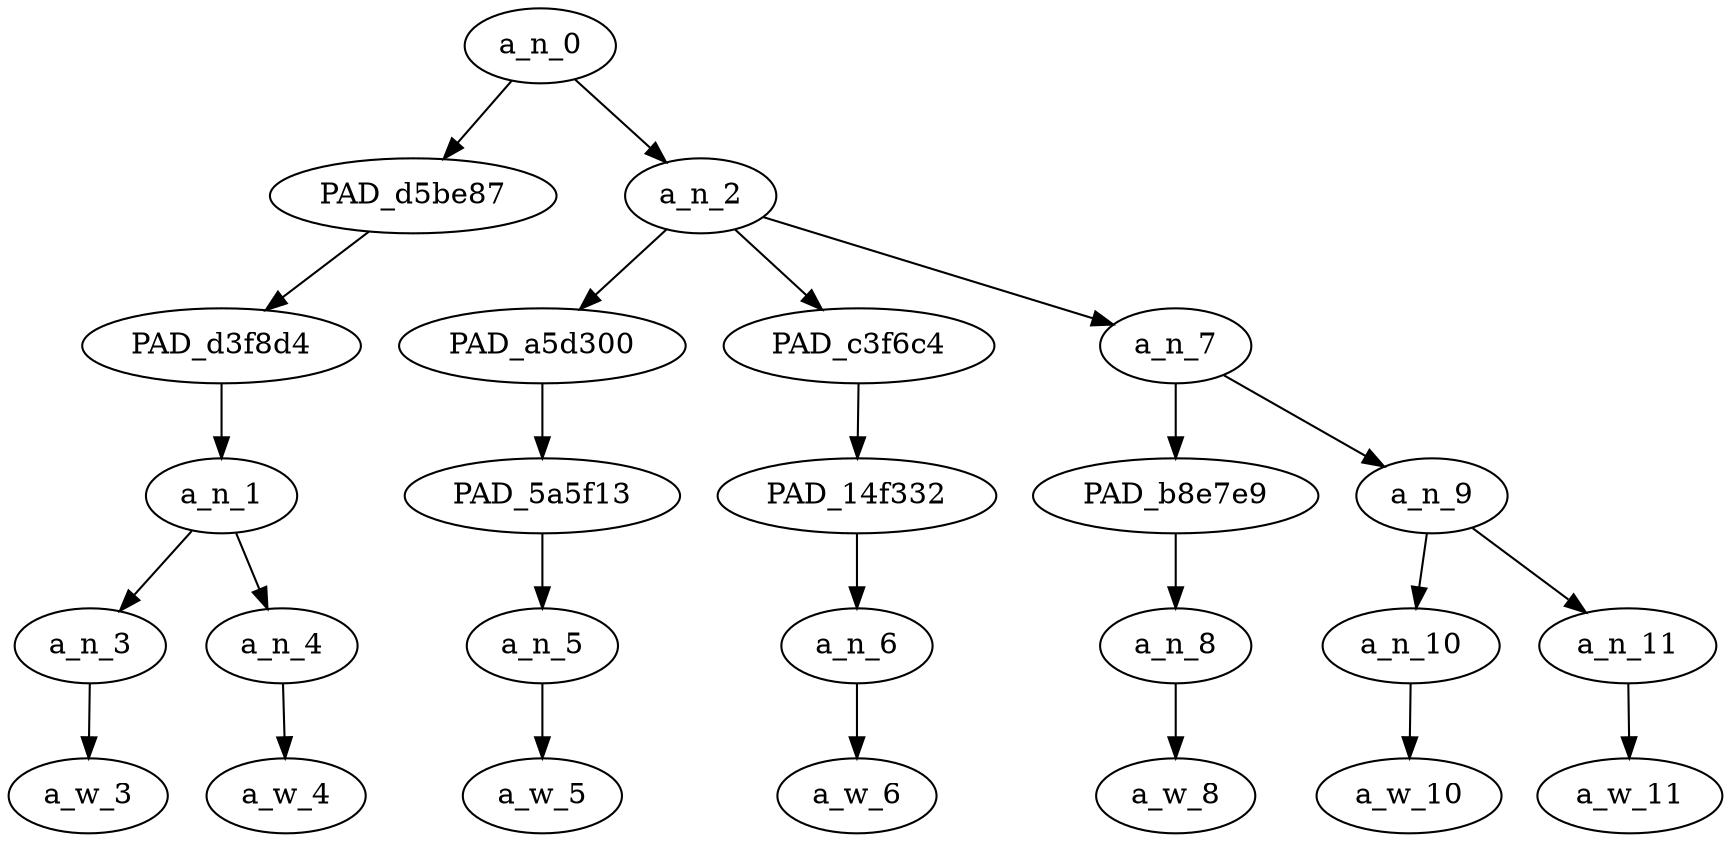 strict digraph "" {
	a_n_0	[div_dir=1,
		index=0,
		level=5,
		pos="1.875,5!",
		text_span="[0, 1, 2, 3, 4, 5, 6]",
		value=1.00000001];
	PAD_d5be87	[div_dir=1,
		index=0,
		level=4,
		pos="0.5,4!",
		text_span="[0, 1]",
		value=0.34819508];
	a_n_0 -> PAD_d5be87;
	a_n_2	[div_dir=-1,
		index=1,
		level=4,
		pos="3.25,4!",
		text_span="[2, 3, 4, 5, 6]",
		value=0.65167916];
	a_n_0 -> a_n_2;
	PAD_d3f8d4	[div_dir=1,
		index=0,
		level=3,
		pos="0.5,3!",
		text_span="[0, 1]",
		value=0.34819508];
	PAD_d5be87 -> PAD_d3f8d4;
	a_n_1	[div_dir=1,
		index=0,
		level=2,
		pos="0.5,2!",
		text_span="[0, 1]",
		value=0.34819508];
	PAD_d3f8d4 -> a_n_1;
	a_n_3	[div_dir=1,
		index=0,
		level=1,
		pos="0.0,1!",
		text_span="[0]",
		value=0.11436452];
	a_n_1 -> a_n_3;
	a_n_4	[div_dir=1,
		index=1,
		level=1,
		pos="1.0,1!",
		text_span="[1]",
		value=0.23334506];
	a_n_1 -> a_n_4;
	a_w_3	[div_dir=0,
		index=0,
		level=0,
		pos="0,0!",
		text_span="[0]",
		value=chambers];
	a_n_3 -> a_w_3;
	a_w_4	[div_dir=0,
		index=1,
		level=0,
		pos="1,0!",
		text_span="[1]",
		value=pls];
	a_n_4 -> a_w_4;
	PAD_a5d300	[div_dir=-1,
		index=1,
		level=3,
		pos="2.0,3!",
		text_span="[2]",
		value=0.07338421];
	a_n_2 -> PAD_a5d300;
	PAD_c3f6c4	[div_dir=1,
		index=2,
		level=3,
		pos="3.0,3!",
		text_span="[3]",
		value=0.06259428];
	a_n_2 -> PAD_c3f6c4;
	a_n_7	[div_dir=-1,
		index=3,
		level=3,
		pos="4.75,3!",
		text_span="[4, 5, 6]",
		value=0.51547624];
	a_n_2 -> a_n_7;
	PAD_5a5f13	[div_dir=-1,
		index=1,
		level=2,
		pos="2.0,2!",
		text_span="[2]",
		value=0.07338421];
	PAD_a5d300 -> PAD_5a5f13;
	a_n_5	[div_dir=-1,
		index=2,
		level=1,
		pos="2.0,1!",
		text_span="[2]",
		value=0.07338421];
	PAD_5a5f13 -> a_n_5;
	a_w_5	[div_dir=0,
		index=2,
		level=0,
		pos="2,0!",
		text_span="[2]",
		value=do];
	a_n_5 -> a_w_5;
	PAD_14f332	[div_dir=1,
		index=2,
		level=2,
		pos="3.0,2!",
		text_span="[3]",
		value=0.06259428];
	PAD_c3f6c4 -> PAD_14f332;
	a_n_6	[div_dir=1,
		index=3,
		level=1,
		pos="3.0,1!",
		text_span="[3]",
		value=0.06259428];
	PAD_14f332 -> a_n_6;
	a_w_6	[div_dir=0,
		index=3,
		level=0,
		pos="3,0!",
		text_span="[3]",
		value=not];
	a_n_6 -> a_w_6;
	PAD_b8e7e9	[div_dir=1,
		index=3,
		level=2,
		pos="4.0,2!",
		text_span="[4]",
		value=0.10727956];
	a_n_7 -> PAD_b8e7e9;
	a_n_9	[div_dir=-1,
		index=4,
		level=2,
		pos="5.5,2!",
		text_span="[5, 6]",
		value=0.40771403];
	a_n_7 -> a_n_9;
	a_n_8	[div_dir=1,
		index=4,
		level=1,
		pos="4.0,1!",
		text_span="[4]",
		value=0.10727956];
	PAD_b8e7e9 -> a_n_8;
	a_w_8	[div_dir=0,
		index=4,
		level=0,
		pos="4,0!",
		text_span="[4]",
		value=get];
	a_n_8 -> a_w_8;
	a_n_10	[div_dir=-1,
		index=5,
		level=1,
		pos="5.0,1!",
		text_span="[5]",
		value=0.30211946];
	a_n_9 -> a_n_10;
	a_n_11	[div_dir=1,
		index=6,
		level=1,
		pos="6.0,1!",
		text_span="[6]",
		value=0.10450846];
	a_n_9 -> a_n_11;
	a_w_10	[div_dir=0,
		index=5,
		level=0,
		pos="5,0!",
		text_span="[5]",
		value=raped];
	a_n_10 -> a_w_10;
	a_w_11	[div_dir=0,
		index=6,
		level=0,
		pos="6,0!",
		text_span="[6]",
		value=today];
	a_n_11 -> a_w_11;
}
